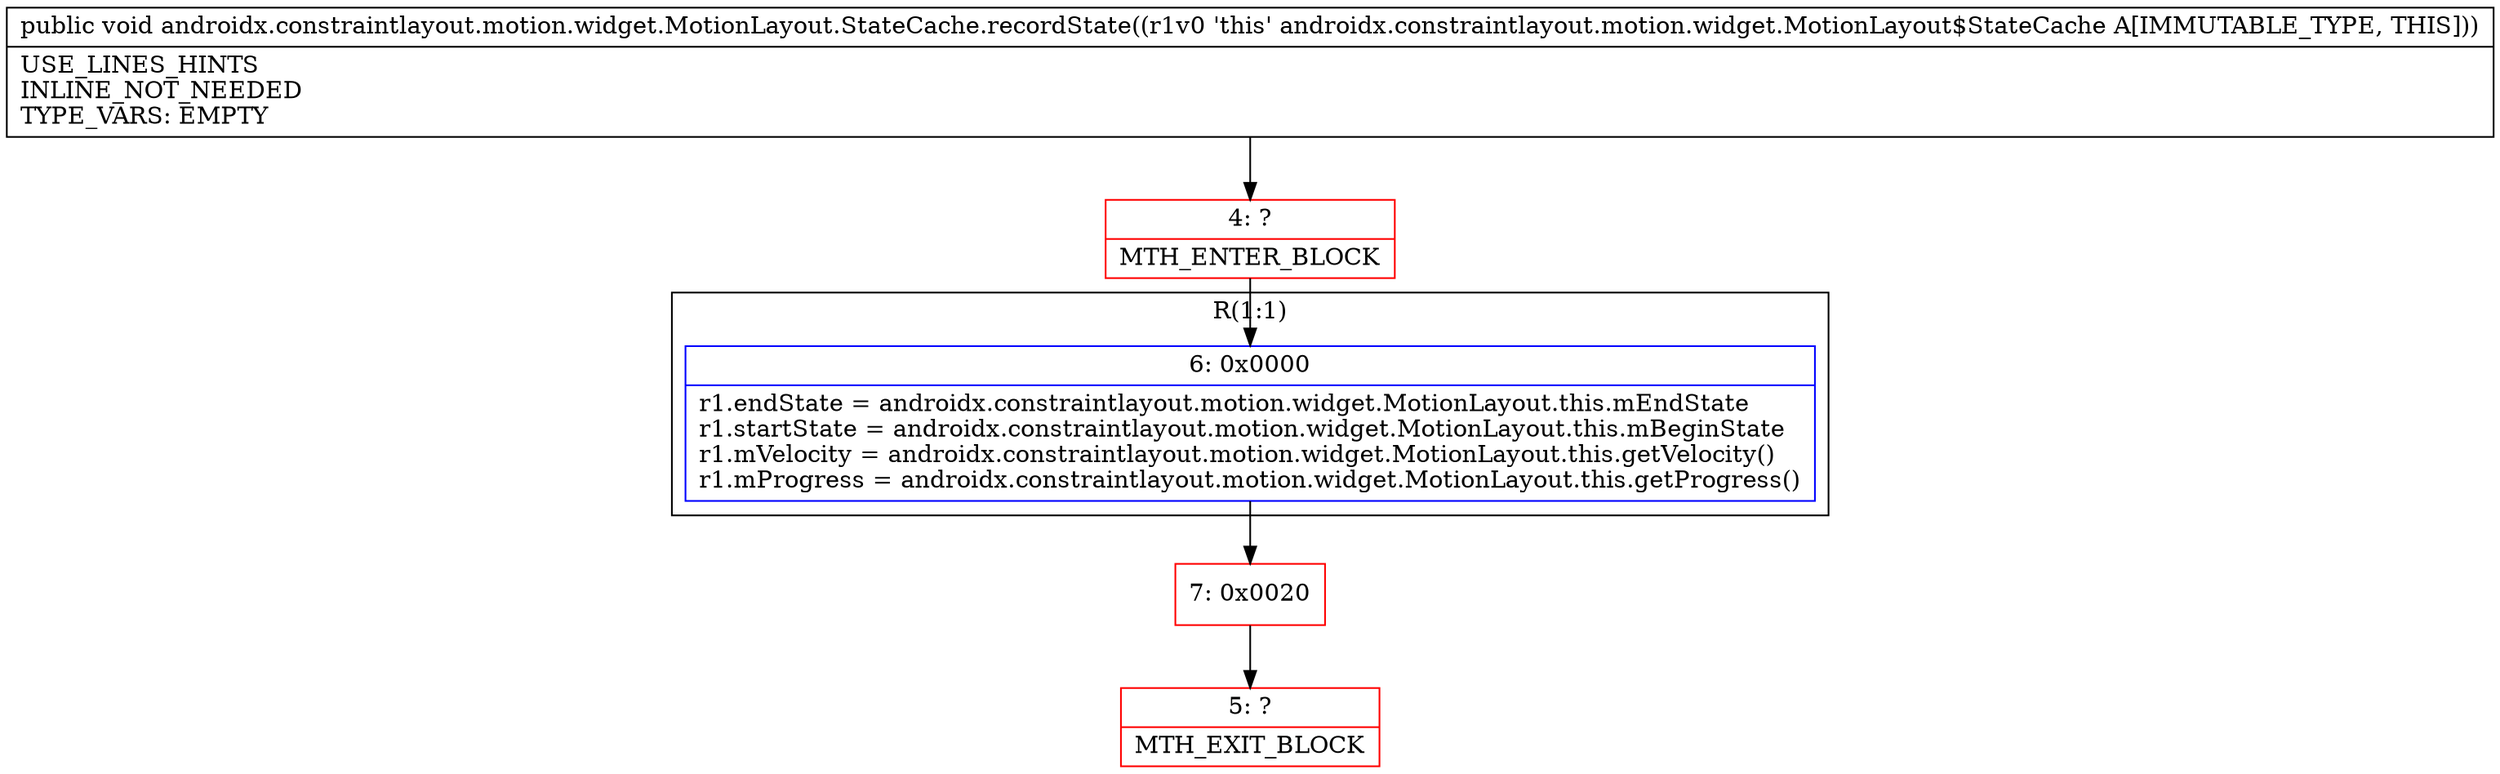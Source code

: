 digraph "CFG forandroidx.constraintlayout.motion.widget.MotionLayout.StateCache.recordState()V" {
subgraph cluster_Region_1574014766 {
label = "R(1:1)";
node [shape=record,color=blue];
Node_6 [shape=record,label="{6\:\ 0x0000|r1.endState = androidx.constraintlayout.motion.widget.MotionLayout.this.mEndState\lr1.startState = androidx.constraintlayout.motion.widget.MotionLayout.this.mBeginState\lr1.mVelocity = androidx.constraintlayout.motion.widget.MotionLayout.this.getVelocity()\lr1.mProgress = androidx.constraintlayout.motion.widget.MotionLayout.this.getProgress()\l}"];
}
Node_4 [shape=record,color=red,label="{4\:\ ?|MTH_ENTER_BLOCK\l}"];
Node_7 [shape=record,color=red,label="{7\:\ 0x0020}"];
Node_5 [shape=record,color=red,label="{5\:\ ?|MTH_EXIT_BLOCK\l}"];
MethodNode[shape=record,label="{public void androidx.constraintlayout.motion.widget.MotionLayout.StateCache.recordState((r1v0 'this' androidx.constraintlayout.motion.widget.MotionLayout$StateCache A[IMMUTABLE_TYPE, THIS]))  | USE_LINES_HINTS\lINLINE_NOT_NEEDED\lTYPE_VARS: EMPTY\l}"];
MethodNode -> Node_4;Node_6 -> Node_7;
Node_4 -> Node_6;
Node_7 -> Node_5;
}

